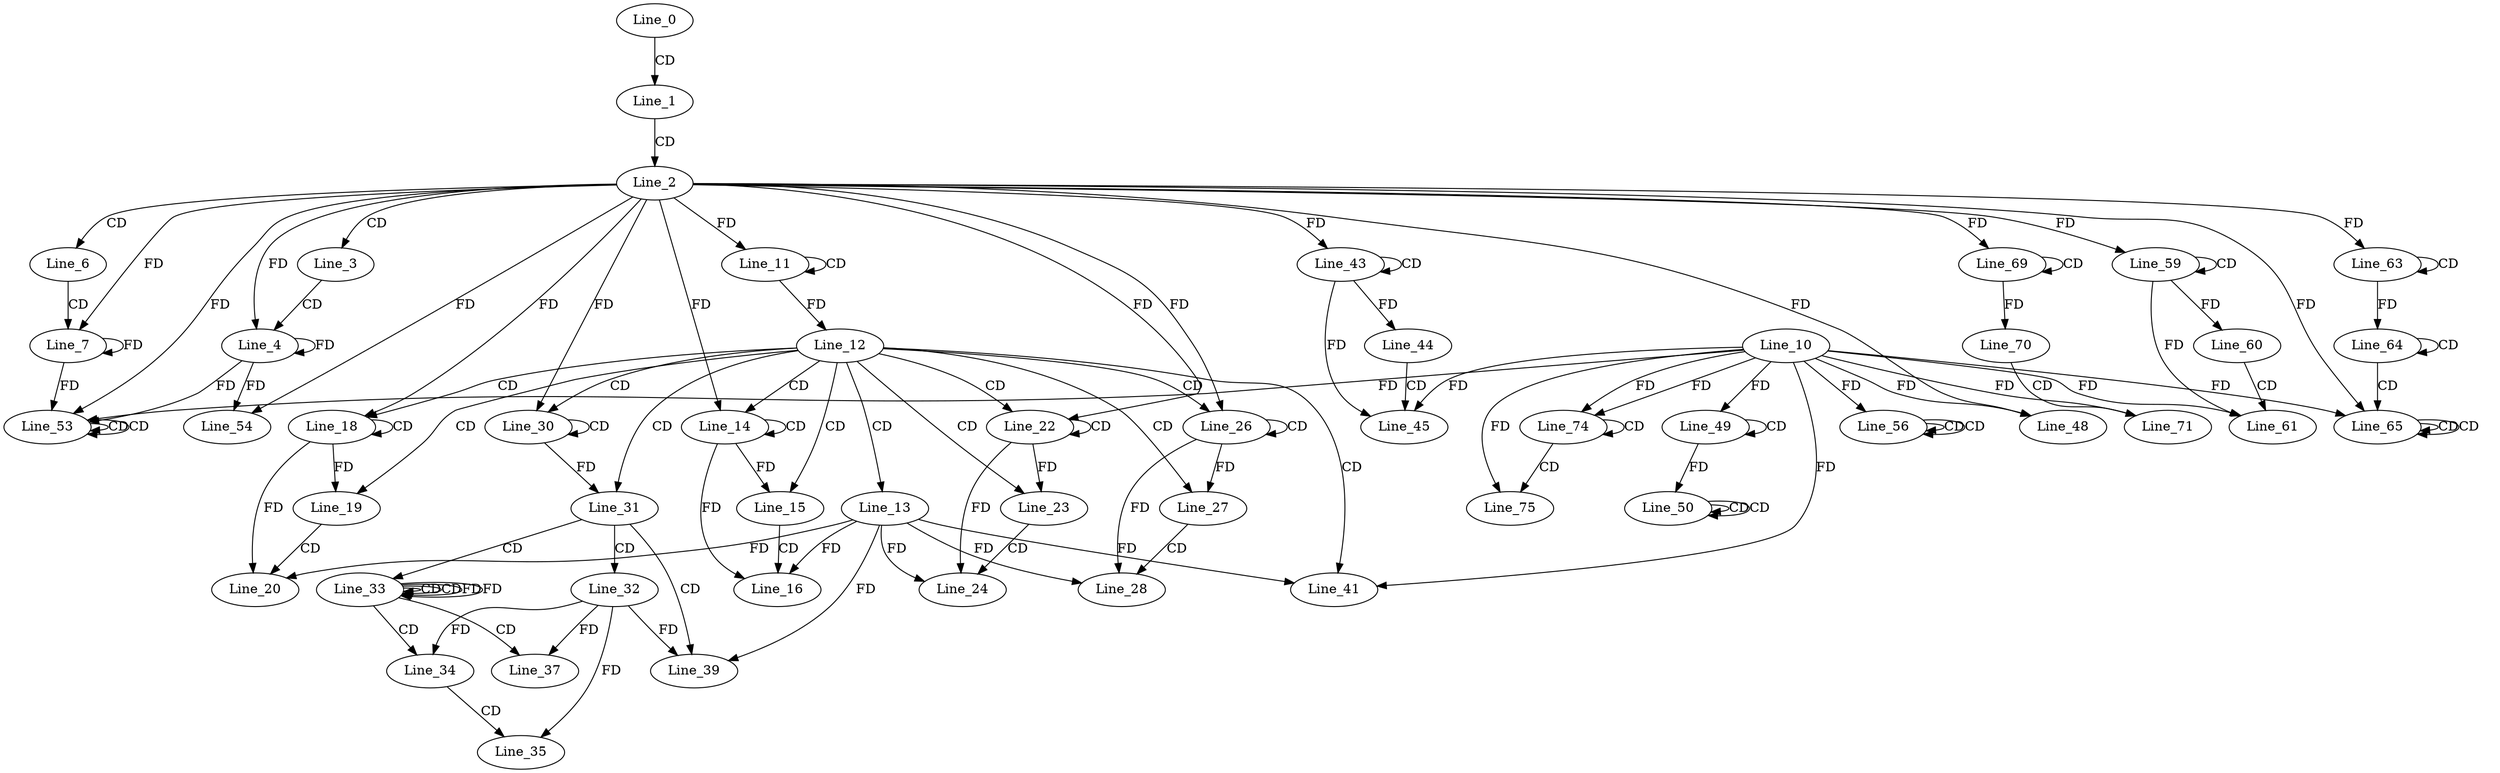 digraph G {
  Line_0;
  Line_1;
  Line_2;
  Line_3;
  Line_4;
  Line_4;
  Line_6;
  Line_7;
  Line_7;
  Line_11;
  Line_11;
  Line_12;
  Line_13;
  Line_14;
  Line_14;
  Line_15;
  Line_16;
  Line_18;
  Line_18;
  Line_19;
  Line_20;
  Line_22;
  Line_22;
  Line_23;
  Line_24;
  Line_26;
  Line_26;
  Line_27;
  Line_28;
  Line_30;
  Line_30;
  Line_31;
  Line_32;
  Line_33;
  Line_33;
  Line_33;
  Line_34;
  Line_34;
  Line_35;
  Line_37;
  Line_39;
  Line_39;
  Line_41;
  Line_10;
  Line_43;
  Line_43;
  Line_44;
  Line_45;
  Line_48;
  Line_49;
  Line_49;
  Line_50;
  Line_50;
  Line_50;
  Line_53;
  Line_53;
  Line_53;
  Line_53;
  Line_53;
  Line_54;
  Line_56;
  Line_56;
  Line_56;
  Line_59;
  Line_59;
  Line_60;
  Line_61;
  Line_61;
  Line_63;
  Line_63;
  Line_64;
  Line_64;
  Line_64;
  Line_65;
  Line_65;
  Line_65;
  Line_69;
  Line_69;
  Line_70;
  Line_70;
  Line_71;
  Line_74;
  Line_74;
  Line_75;
  Line_0 -> Line_1 [ label="CD" ];
  Line_1 -> Line_2 [ label="CD" ];
  Line_2 -> Line_3 [ label="CD" ];
  Line_3 -> Line_4 [ label="CD" ];
  Line_2 -> Line_4 [ label="FD" ];
  Line_4 -> Line_4 [ label="FD" ];
  Line_2 -> Line_6 [ label="CD" ];
  Line_6 -> Line_7 [ label="CD" ];
  Line_2 -> Line_7 [ label="FD" ];
  Line_7 -> Line_7 [ label="FD" ];
  Line_11 -> Line_11 [ label="CD" ];
  Line_2 -> Line_11 [ label="FD" ];
  Line_11 -> Line_12 [ label="FD" ];
  Line_12 -> Line_13 [ label="CD" ];
  Line_12 -> Line_14 [ label="CD" ];
  Line_14 -> Line_14 [ label="CD" ];
  Line_2 -> Line_14 [ label="FD" ];
  Line_12 -> Line_15 [ label="CD" ];
  Line_14 -> Line_15 [ label="FD" ];
  Line_15 -> Line_16 [ label="CD" ];
  Line_13 -> Line_16 [ label="FD" ];
  Line_14 -> Line_16 [ label="FD" ];
  Line_12 -> Line_18 [ label="CD" ];
  Line_18 -> Line_18 [ label="CD" ];
  Line_2 -> Line_18 [ label="FD" ];
  Line_12 -> Line_19 [ label="CD" ];
  Line_18 -> Line_19 [ label="FD" ];
  Line_19 -> Line_20 [ label="CD" ];
  Line_13 -> Line_20 [ label="FD" ];
  Line_18 -> Line_20 [ label="FD" ];
  Line_12 -> Line_22 [ label="CD" ];
  Line_22 -> Line_22 [ label="CD" ];
  Line_2 -> Line_22 [ label="FD" ];
  Line_12 -> Line_23 [ label="CD" ];
  Line_22 -> Line_23 [ label="FD" ];
  Line_23 -> Line_24 [ label="CD" ];
  Line_13 -> Line_24 [ label="FD" ];
  Line_22 -> Line_24 [ label="FD" ];
  Line_12 -> Line_26 [ label="CD" ];
  Line_26 -> Line_26 [ label="CD" ];
  Line_2 -> Line_26 [ label="FD" ];
  Line_12 -> Line_27 [ label="CD" ];
  Line_26 -> Line_27 [ label="FD" ];
  Line_27 -> Line_28 [ label="CD" ];
  Line_13 -> Line_28 [ label="FD" ];
  Line_26 -> Line_28 [ label="FD" ];
  Line_12 -> Line_30 [ label="CD" ];
  Line_30 -> Line_30 [ label="CD" ];
  Line_2 -> Line_30 [ label="FD" ];
  Line_12 -> Line_31 [ label="CD" ];
  Line_30 -> Line_31 [ label="FD" ];
  Line_31 -> Line_32 [ label="CD" ];
  Line_31 -> Line_33 [ label="CD" ];
  Line_33 -> Line_33 [ label="CD" ];
  Line_33 -> Line_33 [ label="CD" ];
  Line_33 -> Line_33 [ label="FD" ];
  Line_33 -> Line_34 [ label="CD" ];
  Line_32 -> Line_34 [ label="FD" ];
  Line_34 -> Line_35 [ label="CD" ];
  Line_32 -> Line_35 [ label="FD" ];
  Line_33 -> Line_37 [ label="CD" ];
  Line_32 -> Line_37 [ label="FD" ];
  Line_31 -> Line_39 [ label="CD" ];
  Line_13 -> Line_39 [ label="FD" ];
  Line_32 -> Line_39 [ label="FD" ];
  Line_12 -> Line_41 [ label="CD" ];
  Line_10 -> Line_41 [ label="FD" ];
  Line_13 -> Line_41 [ label="FD" ];
  Line_43 -> Line_43 [ label="CD" ];
  Line_2 -> Line_43 [ label="FD" ];
  Line_43 -> Line_44 [ label="FD" ];
  Line_44 -> Line_45 [ label="CD" ];
  Line_10 -> Line_45 [ label="FD" ];
  Line_43 -> Line_45 [ label="FD" ];
  Line_10 -> Line_48 [ label="FD" ];
  Line_2 -> Line_48 [ label="FD" ];
  Line_49 -> Line_49 [ label="CD" ];
  Line_10 -> Line_49 [ label="FD" ];
  Line_50 -> Line_50 [ label="CD" ];
  Line_50 -> Line_50 [ label="CD" ];
  Line_49 -> Line_50 [ label="FD" ];
  Line_53 -> Line_53 [ label="CD" ];
  Line_53 -> Line_53 [ label="CD" ];
  Line_10 -> Line_53 [ label="FD" ];
  Line_2 -> Line_53 [ label="FD" ];
  Line_4 -> Line_53 [ label="FD" ];
  Line_7 -> Line_53 [ label="FD" ];
  Line_2 -> Line_54 [ label="FD" ];
  Line_4 -> Line_54 [ label="FD" ];
  Line_56 -> Line_56 [ label="CD" ];
  Line_56 -> Line_56 [ label="CD" ];
  Line_10 -> Line_56 [ label="FD" ];
  Line_59 -> Line_59 [ label="CD" ];
  Line_2 -> Line_59 [ label="FD" ];
  Line_59 -> Line_60 [ label="FD" ];
  Line_60 -> Line_61 [ label="CD" ];
  Line_10 -> Line_61 [ label="FD" ];
  Line_59 -> Line_61 [ label="FD" ];
  Line_63 -> Line_63 [ label="CD" ];
  Line_2 -> Line_63 [ label="FD" ];
  Line_64 -> Line_64 [ label="CD" ];
  Line_63 -> Line_64 [ label="FD" ];
  Line_64 -> Line_65 [ label="CD" ];
  Line_65 -> Line_65 [ label="CD" ];
  Line_65 -> Line_65 [ label="CD" ];
  Line_10 -> Line_65 [ label="FD" ];
  Line_2 -> Line_65 [ label="FD" ];
  Line_69 -> Line_69 [ label="CD" ];
  Line_2 -> Line_69 [ label="FD" ];
  Line_69 -> Line_70 [ label="FD" ];
  Line_70 -> Line_71 [ label="CD" ];
  Line_10 -> Line_71 [ label="FD" ];
  Line_10 -> Line_74 [ label="FD" ];
  Line_74 -> Line_74 [ label="CD" ];
  Line_10 -> Line_74 [ label="FD" ];
  Line_74 -> Line_75 [ label="CD" ];
  Line_10 -> Line_75 [ label="FD" ];
  Line_33 -> Line_33 [ label="FD" ];
}
